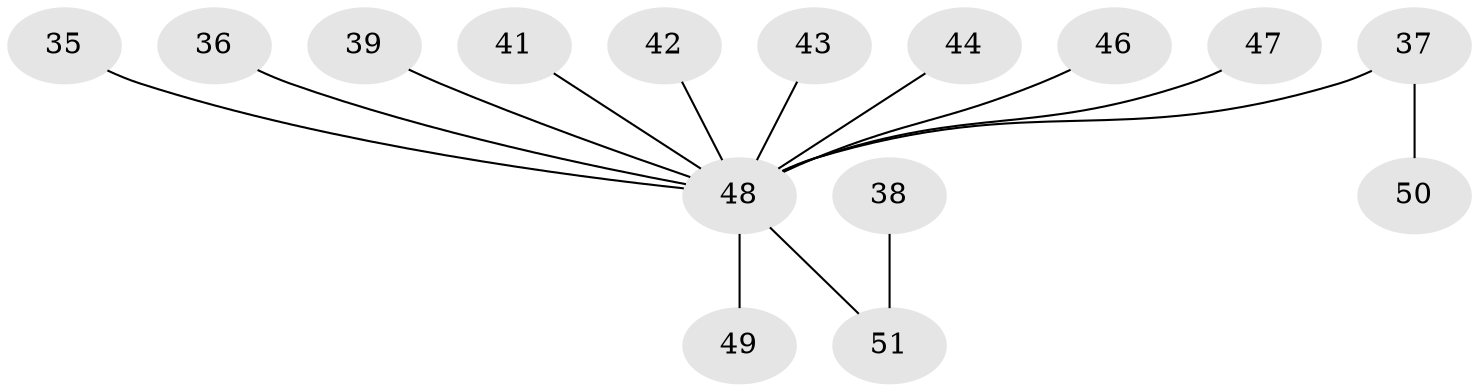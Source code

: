 // original degree distribution, {4: 0.0196078431372549, 3: 0.09803921568627451, 6: 0.0196078431372549, 2: 0.37254901960784315, 5: 0.058823529411764705, 1: 0.43137254901960786}
// Generated by graph-tools (version 1.1) at 2025/56/03/04/25 21:56:08]
// undirected, 15 vertices, 14 edges
graph export_dot {
graph [start="1"]
  node [color=gray90,style=filled];
  35;
  36;
  37;
  38;
  39;
  41;
  42;
  43;
  44;
  46;
  47;
  48 [super="+21+22+23+24+25+33+29+26+30+27+31+40+45+34"];
  49;
  50;
  51 [super="+13"];
  35 -- 48;
  36 -- 48;
  37 -- 50;
  37 -- 48;
  38 -- 51;
  39 -- 48;
  41 -- 48;
  42 -- 48;
  43 -- 48;
  44 -- 48;
  46 -- 48;
  47 -- 48;
  48 -- 51;
  48 -- 49;
}
